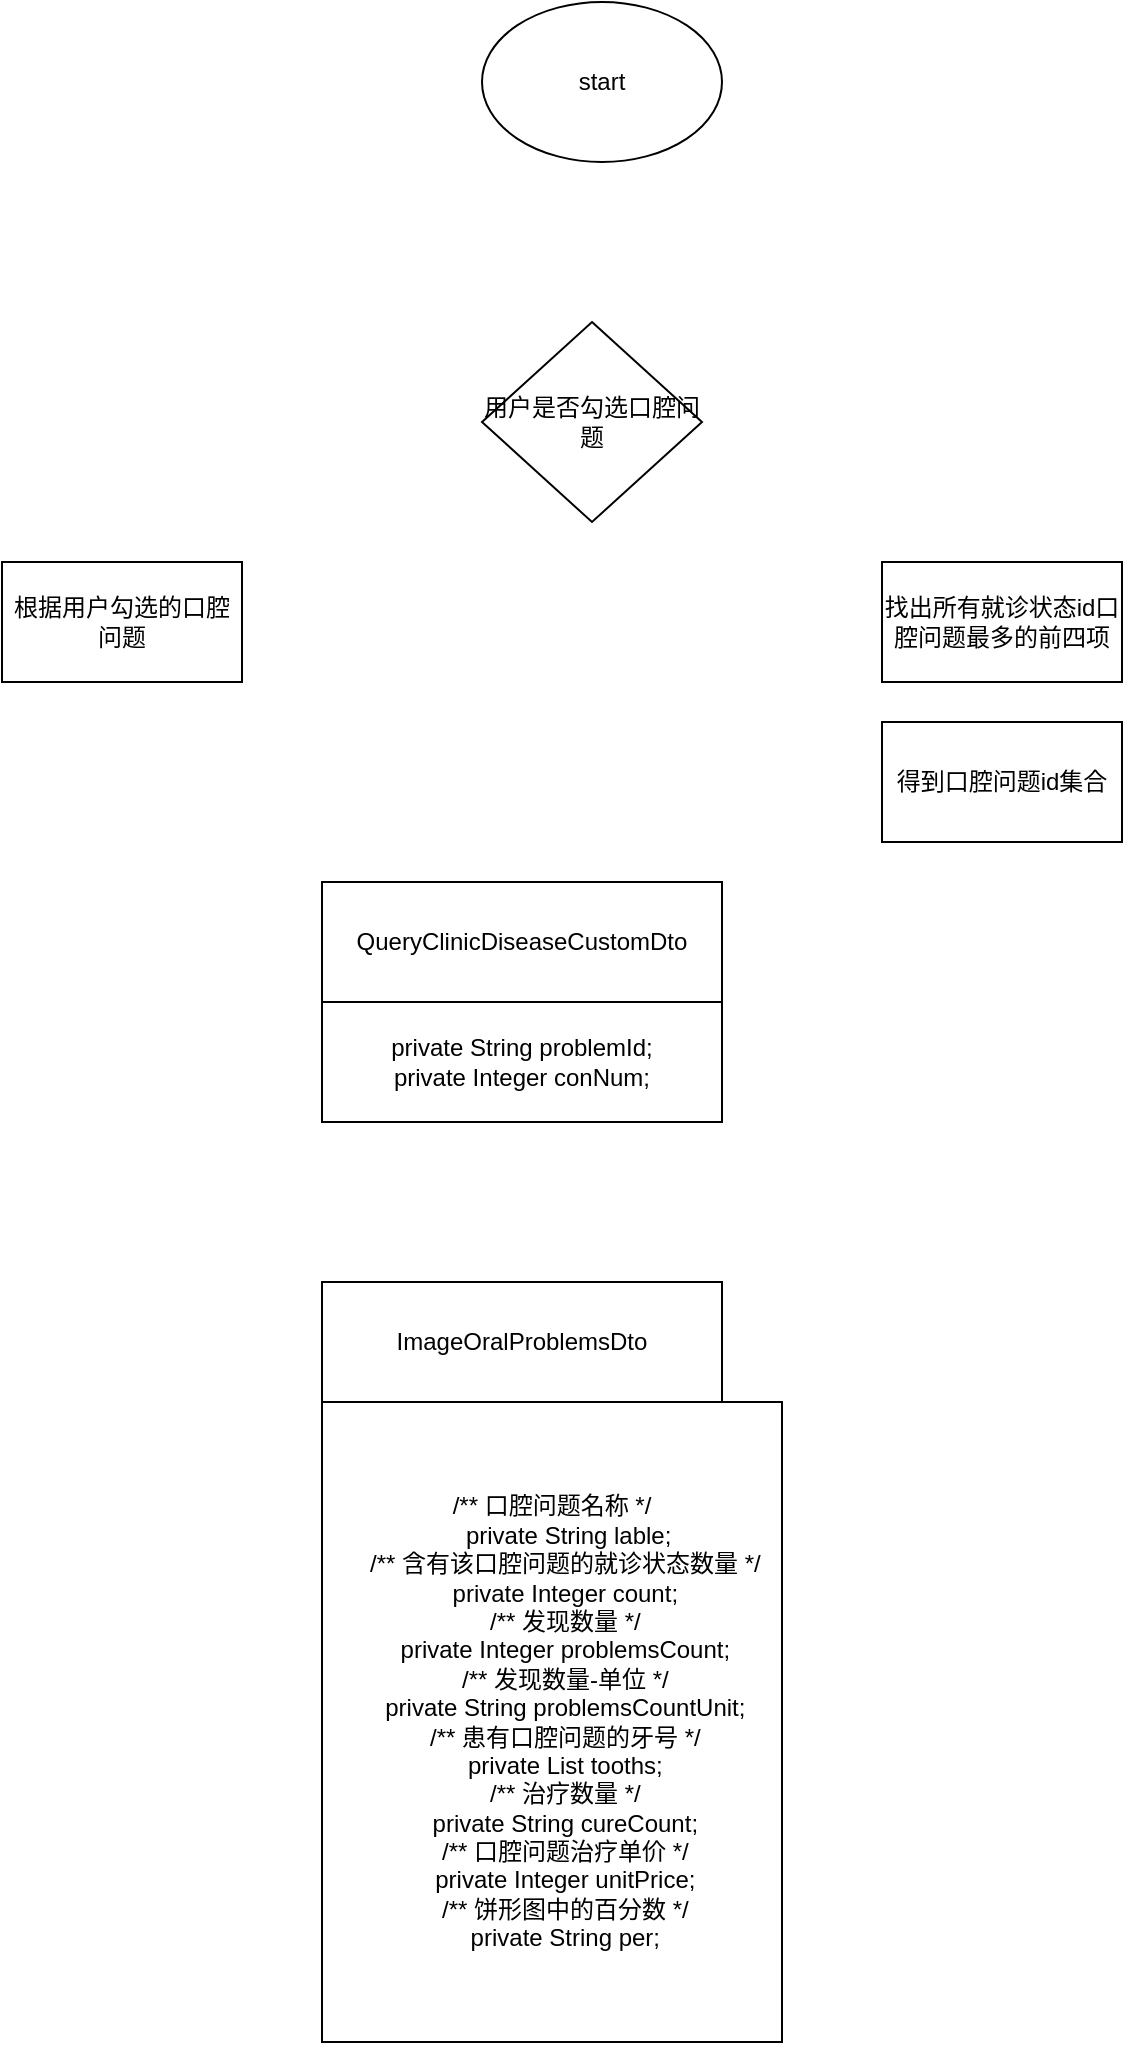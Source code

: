 <mxfile version="20.3.0" type="github">
  <diagram id="6MDGVy0Xh-Wl0Co4Ky15" name="第 1 页">
    <mxGraphModel dx="1550" dy="843" grid="1" gridSize="10" guides="1" tooltips="1" connect="1" arrows="1" fold="1" page="1" pageScale="1" pageWidth="827" pageHeight="1169" math="0" shadow="0">
      <root>
        <mxCell id="0" />
        <mxCell id="1" parent="0" />
        <mxCell id="X3gSlujnUocJ61u003vv-1" value="start" style="ellipse;whiteSpace=wrap;html=1;" vertex="1" parent="1">
          <mxGeometry x="320" y="40" width="120" height="80" as="geometry" />
        </mxCell>
        <mxCell id="X3gSlujnUocJ61u003vv-2" value="根据用户勾选的口腔问题" style="rounded=0;whiteSpace=wrap;html=1;" vertex="1" parent="1">
          <mxGeometry x="80" y="320" width="120" height="60" as="geometry" />
        </mxCell>
        <mxCell id="X3gSlujnUocJ61u003vv-3" value="用户是否勾选口腔问题" style="rhombus;whiteSpace=wrap;html=1;" vertex="1" parent="1">
          <mxGeometry x="320" y="200" width="110" height="100" as="geometry" />
        </mxCell>
        <mxCell id="X3gSlujnUocJ61u003vv-4" value="找出所有就诊状态id口腔问题最多的前四项&lt;br&gt;" style="rounded=0;whiteSpace=wrap;html=1;" vertex="1" parent="1">
          <mxGeometry x="520" y="320" width="120" height="60" as="geometry" />
        </mxCell>
        <mxCell id="X3gSlujnUocJ61u003vv-6" value="QueryClinicDiseaseCustomDto" style="rounded=0;whiteSpace=wrap;html=1;" vertex="1" parent="1">
          <mxGeometry x="240" y="480" width="200" height="60" as="geometry" />
        </mxCell>
        <mxCell id="X3gSlujnUocJ61u003vv-7" value="&lt;div&gt;private String problemId;&lt;/div&gt;&lt;div&gt;private Integer conNum;&lt;/div&gt;" style="rounded=0;whiteSpace=wrap;html=1;" vertex="1" parent="1">
          <mxGeometry x="240" y="540" width="200" height="60" as="geometry" />
        </mxCell>
        <mxCell id="X3gSlujnUocJ61u003vv-9" value="ImageOralProblemsDto" style="rounded=0;whiteSpace=wrap;html=1;" vertex="1" parent="1">
          <mxGeometry x="240" y="680" width="200" height="60" as="geometry" />
        </mxCell>
        <mxCell id="X3gSlujnUocJ61u003vv-10" value="/** 口腔问题名称 */&#xa;     private String lable;&#xa;    /** 含有该口腔问题的就诊状态数量 */&#xa;    private Integer count;&#xa;    /** 发现数量 */&#xa;    private Integer problemsCount;&#xa;    /** 发现数量-单位 */&#xa;    private String problemsCountUnit;&#xa;    /** 患有口腔问题的牙号 */&#xa;    private List&lt;String&gt; tooths;&#xa;    /** 治疗数量 */&#xa;    private String cureCount;&#xa;    /** 口腔问题治疗单价 */&#xa;    private Integer unitPrice;&#xa;    /** 饼形图中的百分数 */&#xa;    private String per;" style="rounded=0;whiteSpace=wrap;html=1;" vertex="1" parent="1">
          <mxGeometry x="240" y="740" width="230" height="320" as="geometry" />
        </mxCell>
        <mxCell id="X3gSlujnUocJ61u003vv-11" value="得到口腔问题id集合" style="rounded=0;whiteSpace=wrap;html=1;" vertex="1" parent="1">
          <mxGeometry x="520" y="400" width="120" height="60" as="geometry" />
        </mxCell>
      </root>
    </mxGraphModel>
  </diagram>
</mxfile>
